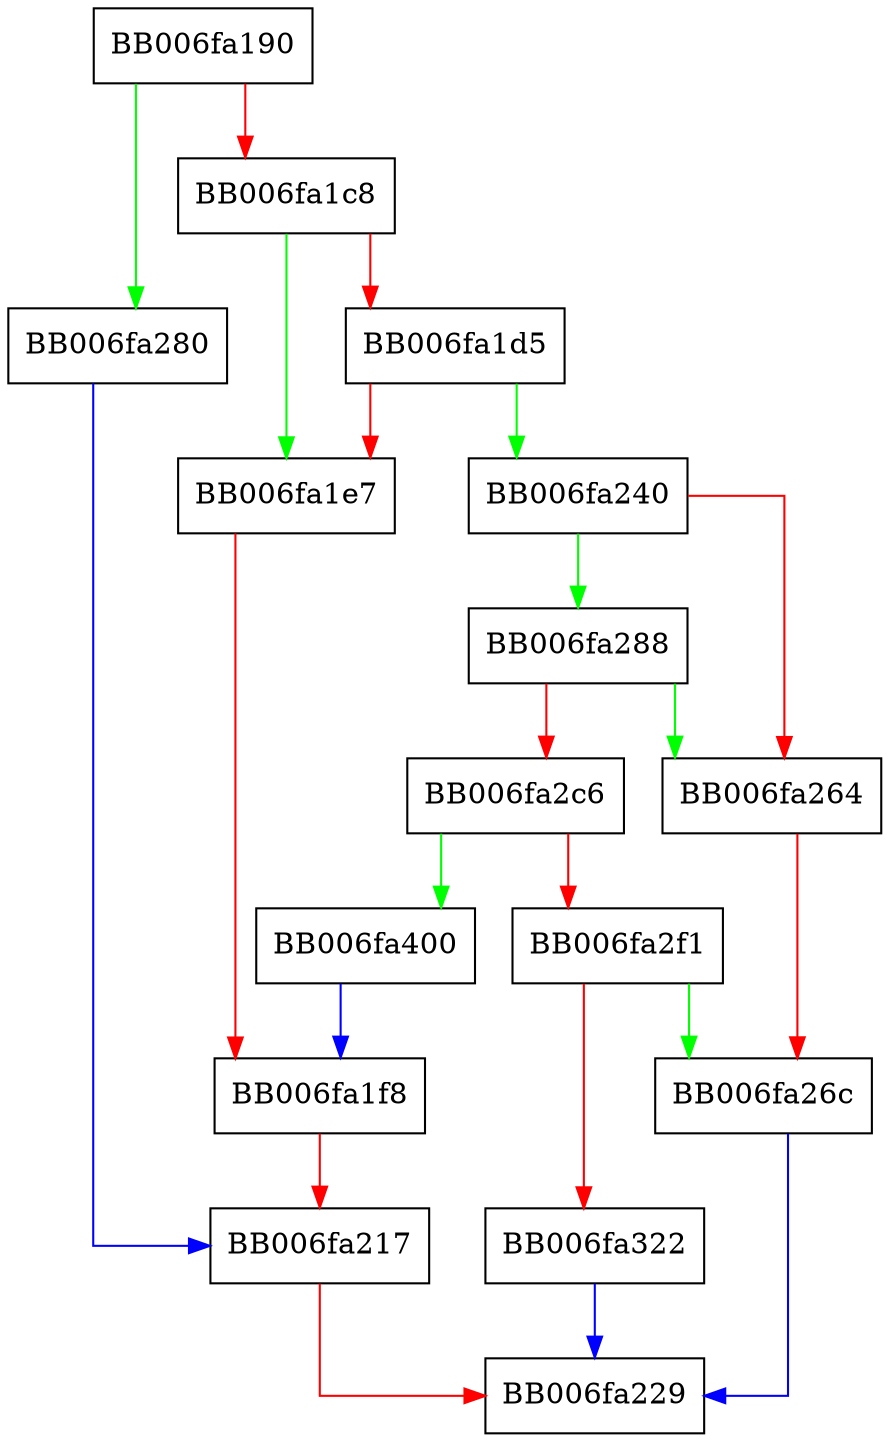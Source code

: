 digraph msblob2obj_decode {
  node [shape="box"];
  graph [splines=ortho];
  BB006fa190 -> BB006fa280 [color="green"];
  BB006fa190 -> BB006fa1c8 [color="red"];
  BB006fa1c8 -> BB006fa1e7 [color="green"];
  BB006fa1c8 -> BB006fa1d5 [color="red"];
  BB006fa1d5 -> BB006fa240 [color="green"];
  BB006fa1d5 -> BB006fa1e7 [color="red"];
  BB006fa1e7 -> BB006fa1f8 [color="red"];
  BB006fa1f8 -> BB006fa217 [color="red"];
  BB006fa217 -> BB006fa229 [color="red"];
  BB006fa240 -> BB006fa288 [color="green"];
  BB006fa240 -> BB006fa264 [color="red"];
  BB006fa264 -> BB006fa26c [color="red"];
  BB006fa26c -> BB006fa229 [color="blue"];
  BB006fa280 -> BB006fa217 [color="blue"];
  BB006fa288 -> BB006fa264 [color="green"];
  BB006fa288 -> BB006fa2c6 [color="red"];
  BB006fa2c6 -> BB006fa400 [color="green"];
  BB006fa2c6 -> BB006fa2f1 [color="red"];
  BB006fa2f1 -> BB006fa26c [color="green"];
  BB006fa2f1 -> BB006fa322 [color="red"];
  BB006fa322 -> BB006fa229 [color="blue"];
  BB006fa400 -> BB006fa1f8 [color="blue"];
}